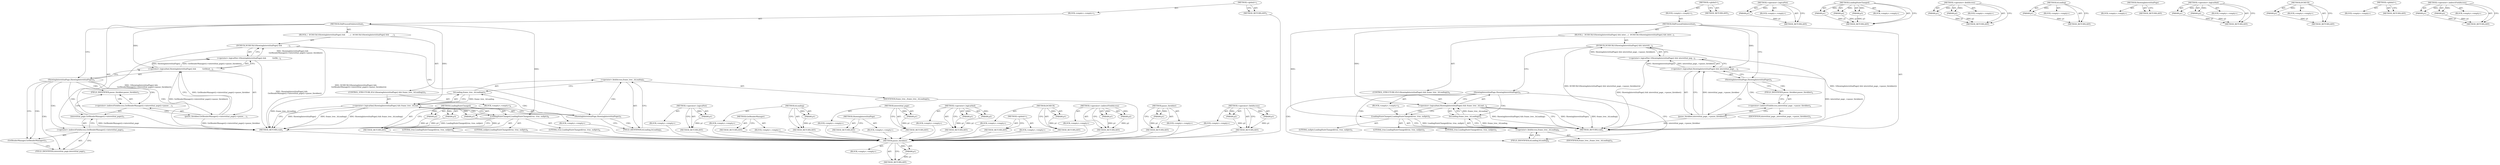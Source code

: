 digraph "&lt;operator&gt;.indirectFieldAccess" {
vulnerable_68 [label=<(METHOD,pause_throbber)>];
vulnerable_69 [label=<(PARAM,p1)>];
vulnerable_70 [label=<(BLOCK,&lt;empty&gt;,&lt;empty&gt;)>];
vulnerable_71 [label=<(METHOD_RETURN,ANY)>];
vulnerable_88 [label=<(METHOD,&lt;operator&gt;.fieldAccess)>];
vulnerable_89 [label=<(PARAM,p1)>];
vulnerable_90 [label=<(PARAM,p2)>];
vulnerable_91 [label=<(BLOCK,&lt;empty&gt;,&lt;empty&gt;)>];
vulnerable_92 [label=<(METHOD_RETURN,ANY)>];
vulnerable_6 [label=<(METHOD,&lt;global&gt;)<SUB>1</SUB>>];
vulnerable_7 [label=<(BLOCK,&lt;empty&gt;,&lt;empty&gt;)<SUB>1</SUB>>];
vulnerable_8 [label=<(METHOD,DidProceedOnInterstitial)<SUB>1</SUB>>];
vulnerable_9 [label=<(BLOCK,{
  DCHECK(!(ShowingInterstitialPage() &amp;&amp;
     ...,{
  DCHECK(!(ShowingInterstitialPage() &amp;&amp;
     ...)<SUB>1</SUB>>];
vulnerable_10 [label=<(DCHECK,DCHECK(!(ShowingInterstitialPage() &amp;&amp;
         ...)<SUB>2</SUB>>];
vulnerable_11 [label=<(&lt;operator&gt;.logicalNot,!(ShowingInterstitialPage() &amp;&amp;
           GetRe...)<SUB>2</SUB>>];
vulnerable_12 [label=<(&lt;operator&gt;.logicalAnd,ShowingInterstitialPage() &amp;&amp;
           GetRend...)<SUB>2</SUB>>];
vulnerable_13 [label=<(ShowingInterstitialPage,ShowingInterstitialPage())<SUB>2</SUB>>];
vulnerable_14 [label=<(pause_throbber,GetRenderManager()-&gt;interstitial_page()-&gt;pause_...)<SUB>3</SUB>>];
vulnerable_15 [label=<(&lt;operator&gt;.indirectFieldAccess,GetRenderManager()-&gt;interstitial_page()-&gt;pause_...)<SUB>3</SUB>>];
vulnerable_16 [label=<(interstitial_page,GetRenderManager()-&gt;interstitial_page())<SUB>3</SUB>>];
vulnerable_17 [label=<(&lt;operator&gt;.indirectFieldAccess,GetRenderManager()-&gt;interstitial_page)<SUB>3</SUB>>];
vulnerable_18 [label=<(GetRenderManager,GetRenderManager())<SUB>3</SUB>>];
vulnerable_19 [label=<(FIELD_IDENTIFIER,interstitial_page,interstitial_page)<SUB>3</SUB>>];
vulnerable_20 [label=<(FIELD_IDENTIFIER,pause_throbber,pause_throbber)<SUB>3</SUB>>];
vulnerable_21 [label=<(CONTROL_STRUCTURE,IF,if (ShowingInterstitialPage() &amp;&amp; frame_tree_.IsLoading()))<SUB>5</SUB>>];
vulnerable_22 [label=<(&lt;operator&gt;.logicalAnd,ShowingInterstitialPage() &amp;&amp; frame_tree_.IsLoad...)<SUB>5</SUB>>];
vulnerable_23 [label=<(ShowingInterstitialPage,ShowingInterstitialPage())<SUB>5</SUB>>];
vulnerable_24 [label=<(IsLoading,frame_tree_.IsLoading())<SUB>5</SUB>>];
vulnerable_25 [label=<(&lt;operator&gt;.fieldAccess,frame_tree_.IsLoading)<SUB>5</SUB>>];
vulnerable_26 [label=<(IDENTIFIER,frame_tree_,frame_tree_.IsLoading())<SUB>5</SUB>>];
vulnerable_27 [label=<(FIELD_IDENTIFIER,IsLoading,IsLoading)<SUB>5</SUB>>];
vulnerable_28 [label=<(BLOCK,&lt;empty&gt;,&lt;empty&gt;)<SUB>6</SUB>>];
vulnerable_29 [label=<(LoadingStateChanged,LoadingStateChanged(true, true, nullptr))<SUB>6</SUB>>];
vulnerable_30 [label=<(LITERAL,true,LoadingStateChanged(true, true, nullptr))<SUB>6</SUB>>];
vulnerable_31 [label=<(LITERAL,true,LoadingStateChanged(true, true, nullptr))<SUB>6</SUB>>];
vulnerable_32 [label=<(LITERAL,nullptr,LoadingStateChanged(true, true, nullptr))<SUB>6</SUB>>];
vulnerable_33 [label=<(METHOD_RETURN,void)<SUB>1</SUB>>];
vulnerable_35 [label=<(METHOD_RETURN,ANY)<SUB>1</SUB>>];
vulnerable_93 [label=<(METHOD,LoadingStateChanged)>];
vulnerable_94 [label=<(PARAM,p1)>];
vulnerable_95 [label=<(PARAM,p2)>];
vulnerable_96 [label=<(PARAM,p3)>];
vulnerable_97 [label=<(BLOCK,&lt;empty&gt;,&lt;empty&gt;)>];
vulnerable_98 [label=<(METHOD_RETURN,ANY)>];
vulnerable_56 [label=<(METHOD,&lt;operator&gt;.logicalNot)>];
vulnerable_57 [label=<(PARAM,p1)>];
vulnerable_58 [label=<(BLOCK,&lt;empty&gt;,&lt;empty&gt;)>];
vulnerable_59 [label=<(METHOD_RETURN,ANY)>];
vulnerable_84 [label=<(METHOD,IsLoading)>];
vulnerable_85 [label=<(PARAM,p1)>];
vulnerable_86 [label=<(BLOCK,&lt;empty&gt;,&lt;empty&gt;)>];
vulnerable_87 [label=<(METHOD_RETURN,ANY)>];
vulnerable_81 [label=<(METHOD,GetRenderManager)>];
vulnerable_82 [label=<(BLOCK,&lt;empty&gt;,&lt;empty&gt;)>];
vulnerable_83 [label=<(METHOD_RETURN,ANY)>];
vulnerable_77 [label=<(METHOD,interstitial_page)>];
vulnerable_78 [label=<(PARAM,p1)>];
vulnerable_79 [label=<(BLOCK,&lt;empty&gt;,&lt;empty&gt;)>];
vulnerable_80 [label=<(METHOD_RETURN,ANY)>];
vulnerable_65 [label=<(METHOD,ShowingInterstitialPage)>];
vulnerable_66 [label=<(BLOCK,&lt;empty&gt;,&lt;empty&gt;)>];
vulnerable_67 [label=<(METHOD_RETURN,ANY)>];
vulnerable_60 [label=<(METHOD,&lt;operator&gt;.logicalAnd)>];
vulnerable_61 [label=<(PARAM,p1)>];
vulnerable_62 [label=<(PARAM,p2)>];
vulnerable_63 [label=<(BLOCK,&lt;empty&gt;,&lt;empty&gt;)>];
vulnerable_64 [label=<(METHOD_RETURN,ANY)>];
vulnerable_52 [label=<(METHOD,DCHECK)>];
vulnerable_53 [label=<(PARAM,p1)>];
vulnerable_54 [label=<(BLOCK,&lt;empty&gt;,&lt;empty&gt;)>];
vulnerable_55 [label=<(METHOD_RETURN,ANY)>];
vulnerable_46 [label=<(METHOD,&lt;global&gt;)<SUB>1</SUB>>];
vulnerable_47 [label=<(BLOCK,&lt;empty&gt;,&lt;empty&gt;)>];
vulnerable_48 [label=<(METHOD_RETURN,ANY)>];
vulnerable_72 [label=<(METHOD,&lt;operator&gt;.indirectFieldAccess)>];
vulnerable_73 [label=<(PARAM,p1)>];
vulnerable_74 [label=<(PARAM,p2)>];
vulnerable_75 [label=<(BLOCK,&lt;empty&gt;,&lt;empty&gt;)>];
vulnerable_76 [label=<(METHOD_RETURN,ANY)>];
fixed_65 [label=<(METHOD,pause_throbber)>];
fixed_66 [label=<(PARAM,p1)>];
fixed_67 [label=<(BLOCK,&lt;empty&gt;,&lt;empty&gt;)>];
fixed_68 [label=<(METHOD_RETURN,ANY)>];
fixed_6 [label=<(METHOD,&lt;global&gt;)<SUB>1</SUB>>];
fixed_7 [label=<(BLOCK,&lt;empty&gt;,&lt;empty&gt;)<SUB>1</SUB>>];
fixed_8 [label=<(METHOD,DidProceedOnInterstitial)<SUB>1</SUB>>];
fixed_9 [label=<(BLOCK,{
  DCHECK(!(ShowingInterstitialPage() &amp;&amp; inter...,{
  DCHECK(!(ShowingInterstitialPage() &amp;&amp; inter...)<SUB>1</SUB>>];
fixed_10 [label=<(DCHECK,DCHECK(!(ShowingInterstitialPage() &amp;&amp; interstit...)<SUB>2</SUB>>];
fixed_11 [label=<(&lt;operator&gt;.logicalNot,!(ShowingInterstitialPage() &amp;&amp; interstitial_pag...)<SUB>2</SUB>>];
fixed_12 [label=<(&lt;operator&gt;.logicalAnd,ShowingInterstitialPage() &amp;&amp; interstitial_page_...)<SUB>2</SUB>>];
fixed_13 [label=<(ShowingInterstitialPage,ShowingInterstitialPage())<SUB>2</SUB>>];
fixed_14 [label=<(pause_throbber,interstitial_page_-&gt;pause_throbber())<SUB>2</SUB>>];
fixed_15 [label=<(&lt;operator&gt;.indirectFieldAccess,interstitial_page_-&gt;pause_throbber)<SUB>2</SUB>>];
fixed_16 [label=<(IDENTIFIER,interstitial_page_,interstitial_page_-&gt;pause_throbber())<SUB>2</SUB>>];
fixed_17 [label=<(FIELD_IDENTIFIER,pause_throbber,pause_throbber)<SUB>2</SUB>>];
fixed_18 [label=<(CONTROL_STRUCTURE,IF,if (ShowingInterstitialPage() &amp;&amp; frame_tree_.IsLoading()))<SUB>4</SUB>>];
fixed_19 [label=<(&lt;operator&gt;.logicalAnd,ShowingInterstitialPage() &amp;&amp; frame_tree_.IsLoad...)<SUB>4</SUB>>];
fixed_20 [label=<(ShowingInterstitialPage,ShowingInterstitialPage())<SUB>4</SUB>>];
fixed_21 [label=<(IsLoading,frame_tree_.IsLoading())<SUB>4</SUB>>];
fixed_22 [label=<(&lt;operator&gt;.fieldAccess,frame_tree_.IsLoading)<SUB>4</SUB>>];
fixed_23 [label=<(IDENTIFIER,frame_tree_,frame_tree_.IsLoading())<SUB>4</SUB>>];
fixed_24 [label=<(FIELD_IDENTIFIER,IsLoading,IsLoading)<SUB>4</SUB>>];
fixed_25 [label=<(BLOCK,&lt;empty&gt;,&lt;empty&gt;)<SUB>5</SUB>>];
fixed_26 [label=<(LoadingStateChanged,LoadingStateChanged(true, true, nullptr))<SUB>5</SUB>>];
fixed_27 [label=<(LITERAL,true,LoadingStateChanged(true, true, nullptr))<SUB>5</SUB>>];
fixed_28 [label=<(LITERAL,true,LoadingStateChanged(true, true, nullptr))<SUB>5</SUB>>];
fixed_29 [label=<(LITERAL,nullptr,LoadingStateChanged(true, true, nullptr))<SUB>5</SUB>>];
fixed_30 [label=<(METHOD_RETURN,void)<SUB>1</SUB>>];
fixed_32 [label=<(METHOD_RETURN,ANY)<SUB>1</SUB>>];
fixed_53 [label=<(METHOD,&lt;operator&gt;.logicalNot)>];
fixed_54 [label=<(PARAM,p1)>];
fixed_55 [label=<(BLOCK,&lt;empty&gt;,&lt;empty&gt;)>];
fixed_56 [label=<(METHOD_RETURN,ANY)>];
fixed_83 [label=<(METHOD,LoadingStateChanged)>];
fixed_84 [label=<(PARAM,p1)>];
fixed_85 [label=<(PARAM,p2)>];
fixed_86 [label=<(PARAM,p3)>];
fixed_87 [label=<(BLOCK,&lt;empty&gt;,&lt;empty&gt;)>];
fixed_88 [label=<(METHOD_RETURN,ANY)>];
fixed_78 [label=<(METHOD,&lt;operator&gt;.fieldAccess)>];
fixed_79 [label=<(PARAM,p1)>];
fixed_80 [label=<(PARAM,p2)>];
fixed_81 [label=<(BLOCK,&lt;empty&gt;,&lt;empty&gt;)>];
fixed_82 [label=<(METHOD_RETURN,ANY)>];
fixed_74 [label=<(METHOD,IsLoading)>];
fixed_75 [label=<(PARAM,p1)>];
fixed_76 [label=<(BLOCK,&lt;empty&gt;,&lt;empty&gt;)>];
fixed_77 [label=<(METHOD_RETURN,ANY)>];
fixed_62 [label=<(METHOD,ShowingInterstitialPage)>];
fixed_63 [label=<(BLOCK,&lt;empty&gt;,&lt;empty&gt;)>];
fixed_64 [label=<(METHOD_RETURN,ANY)>];
fixed_57 [label=<(METHOD,&lt;operator&gt;.logicalAnd)>];
fixed_58 [label=<(PARAM,p1)>];
fixed_59 [label=<(PARAM,p2)>];
fixed_60 [label=<(BLOCK,&lt;empty&gt;,&lt;empty&gt;)>];
fixed_61 [label=<(METHOD_RETURN,ANY)>];
fixed_49 [label=<(METHOD,DCHECK)>];
fixed_50 [label=<(PARAM,p1)>];
fixed_51 [label=<(BLOCK,&lt;empty&gt;,&lt;empty&gt;)>];
fixed_52 [label=<(METHOD_RETURN,ANY)>];
fixed_43 [label=<(METHOD,&lt;global&gt;)<SUB>1</SUB>>];
fixed_44 [label=<(BLOCK,&lt;empty&gt;,&lt;empty&gt;)>];
fixed_45 [label=<(METHOD_RETURN,ANY)>];
fixed_69 [label=<(METHOD,&lt;operator&gt;.indirectFieldAccess)>];
fixed_70 [label=<(PARAM,p1)>];
fixed_71 [label=<(PARAM,p2)>];
fixed_72 [label=<(BLOCK,&lt;empty&gt;,&lt;empty&gt;)>];
fixed_73 [label=<(METHOD_RETURN,ANY)>];
vulnerable_68 -> vulnerable_69  [key=0, label="AST: "];
vulnerable_68 -> vulnerable_69  [key=1, label="DDG: "];
vulnerable_68 -> vulnerable_70  [key=0, label="AST: "];
vulnerable_68 -> vulnerable_71  [key=0, label="AST: "];
vulnerable_68 -> vulnerable_71  [key=1, label="CFG: "];
vulnerable_69 -> vulnerable_71  [key=0, label="DDG: p1"];
vulnerable_70 -> fixed_65  [key=0];
vulnerable_71 -> fixed_65  [key=0];
vulnerable_88 -> vulnerable_89  [key=0, label="AST: "];
vulnerable_88 -> vulnerable_89  [key=1, label="DDG: "];
vulnerable_88 -> vulnerable_91  [key=0, label="AST: "];
vulnerable_88 -> vulnerable_90  [key=0, label="AST: "];
vulnerable_88 -> vulnerable_90  [key=1, label="DDG: "];
vulnerable_88 -> vulnerable_92  [key=0, label="AST: "];
vulnerable_88 -> vulnerable_92  [key=1, label="CFG: "];
vulnerable_89 -> vulnerable_92  [key=0, label="DDG: p1"];
vulnerable_90 -> vulnerable_92  [key=0, label="DDG: p2"];
vulnerable_91 -> fixed_65  [key=0];
vulnerable_92 -> fixed_65  [key=0];
vulnerable_6 -> vulnerable_7  [key=0, label="AST: "];
vulnerable_6 -> vulnerable_35  [key=0, label="AST: "];
vulnerable_6 -> vulnerable_35  [key=1, label="CFG: "];
vulnerable_7 -> vulnerable_8  [key=0, label="AST: "];
vulnerable_8 -> vulnerable_9  [key=0, label="AST: "];
vulnerable_8 -> vulnerable_33  [key=0, label="AST: "];
vulnerable_8 -> vulnerable_13  [key=0, label="CFG: "];
vulnerable_8 -> vulnerable_22  [key=0, label="DDG: "];
vulnerable_8 -> vulnerable_12  [key=0, label="DDG: "];
vulnerable_8 -> vulnerable_29  [key=0, label="DDG: "];
vulnerable_9 -> vulnerable_10  [key=0, label="AST: "];
vulnerable_9 -> vulnerable_21  [key=0, label="AST: "];
vulnerable_10 -> vulnerable_11  [key=0, label="AST: "];
vulnerable_10 -> vulnerable_23  [key=0, label="CFG: "];
vulnerable_10 -> vulnerable_33  [key=0, label="DDG: !(ShowingInterstitialPage() &amp;&amp;
           GetRenderManager()-&gt;interstitial_page()-&gt;pause_throbber())"];
vulnerable_10 -> vulnerable_33  [key=1, label="DDG: DCHECK(!(ShowingInterstitialPage() &amp;&amp;
           GetRenderManager()-&gt;interstitial_page()-&gt;pause_throbber()))"];
vulnerable_11 -> vulnerable_12  [key=0, label="AST: "];
vulnerable_11 -> vulnerable_10  [key=0, label="CFG: "];
vulnerable_11 -> vulnerable_10  [key=1, label="DDG: ShowingInterstitialPage() &amp;&amp;
           GetRenderManager()-&gt;interstitial_page()-&gt;pause_throbber()"];
vulnerable_11 -> vulnerable_33  [key=0, label="DDG: ShowingInterstitialPage() &amp;&amp;
           GetRenderManager()-&gt;interstitial_page()-&gt;pause_throbber()"];
vulnerable_12 -> vulnerable_13  [key=0, label="AST: "];
vulnerable_12 -> vulnerable_14  [key=0, label="AST: "];
vulnerable_12 -> vulnerable_11  [key=0, label="CFG: "];
vulnerable_12 -> vulnerable_11  [key=1, label="DDG: ShowingInterstitialPage()"];
vulnerable_12 -> vulnerable_11  [key=2, label="DDG: GetRenderManager()-&gt;interstitial_page()-&gt;pause_throbber()"];
vulnerable_12 -> vulnerable_33  [key=0, label="DDG: GetRenderManager()-&gt;interstitial_page()-&gt;pause_throbber()"];
vulnerable_13 -> vulnerable_18  [key=0, label="CFG: "];
vulnerable_13 -> vulnerable_18  [key=1, label="CDG: "];
vulnerable_13 -> vulnerable_12  [key=0, label="CFG: "];
vulnerable_13 -> vulnerable_16  [key=0, label="CDG: "];
vulnerable_13 -> vulnerable_17  [key=0, label="CDG: "];
vulnerable_13 -> vulnerable_15  [key=0, label="CDG: "];
vulnerable_13 -> vulnerable_14  [key=0, label="CDG: "];
vulnerable_13 -> vulnerable_19  [key=0, label="CDG: "];
vulnerable_13 -> vulnerable_20  [key=0, label="CDG: "];
vulnerable_14 -> vulnerable_15  [key=0, label="AST: "];
vulnerable_14 -> vulnerable_12  [key=0, label="CFG: "];
vulnerable_14 -> vulnerable_12  [key=1, label="DDG: GetRenderManager()-&gt;interstitial_page()-&gt;pause_throbber"];
vulnerable_14 -> vulnerable_33  [key=0, label="DDG: GetRenderManager()-&gt;interstitial_page()-&gt;pause_throbber"];
vulnerable_15 -> vulnerable_16  [key=0, label="AST: "];
vulnerable_15 -> vulnerable_20  [key=0, label="AST: "];
vulnerable_15 -> vulnerable_14  [key=0, label="CFG: "];
vulnerable_16 -> vulnerable_17  [key=0, label="AST: "];
vulnerable_16 -> vulnerable_20  [key=0, label="CFG: "];
vulnerable_16 -> vulnerable_33  [key=0, label="DDG: GetRenderManager()-&gt;interstitial_page"];
vulnerable_17 -> vulnerable_18  [key=0, label="AST: "];
vulnerable_17 -> vulnerable_19  [key=0, label="AST: "];
vulnerable_17 -> vulnerable_16  [key=0, label="CFG: "];
vulnerable_18 -> vulnerable_19  [key=0, label="CFG: "];
vulnerable_19 -> vulnerable_17  [key=0, label="CFG: "];
vulnerable_20 -> vulnerable_15  [key=0, label="CFG: "];
vulnerable_21 -> vulnerable_22  [key=0, label="AST: "];
vulnerable_21 -> vulnerable_28  [key=0, label="AST: "];
vulnerable_22 -> vulnerable_23  [key=0, label="AST: "];
vulnerable_22 -> vulnerable_24  [key=0, label="AST: "];
vulnerable_22 -> vulnerable_33  [key=0, label="CFG: "];
vulnerable_22 -> vulnerable_33  [key=1, label="DDG: ShowingInterstitialPage()"];
vulnerable_22 -> vulnerable_33  [key=2, label="DDG: frame_tree_.IsLoading()"];
vulnerable_22 -> vulnerable_33  [key=3, label="DDG: ShowingInterstitialPage() &amp;&amp; frame_tree_.IsLoading()"];
vulnerable_22 -> vulnerable_29  [key=0, label="CFG: "];
vulnerable_22 -> vulnerable_29  [key=1, label="CDG: "];
vulnerable_23 -> vulnerable_22  [key=0, label="CFG: "];
vulnerable_23 -> vulnerable_27  [key=0, label="CFG: "];
vulnerable_23 -> vulnerable_27  [key=1, label="CDG: "];
vulnerable_23 -> vulnerable_24  [key=0, label="CDG: "];
vulnerable_23 -> vulnerable_25  [key=0, label="CDG: "];
vulnerable_24 -> vulnerable_25  [key=0, label="AST: "];
vulnerable_24 -> vulnerable_22  [key=0, label="CFG: "];
vulnerable_24 -> vulnerable_22  [key=1, label="DDG: frame_tree_.IsLoading"];
vulnerable_24 -> vulnerable_33  [key=0, label="DDG: frame_tree_.IsLoading"];
vulnerable_25 -> vulnerable_26  [key=0, label="AST: "];
vulnerable_25 -> vulnerable_27  [key=0, label="AST: "];
vulnerable_25 -> vulnerable_24  [key=0, label="CFG: "];
vulnerable_26 -> fixed_65  [key=0];
vulnerable_27 -> vulnerable_25  [key=0, label="CFG: "];
vulnerable_28 -> vulnerable_29  [key=0, label="AST: "];
vulnerable_29 -> vulnerable_30  [key=0, label="AST: "];
vulnerable_29 -> vulnerable_31  [key=0, label="AST: "];
vulnerable_29 -> vulnerable_32  [key=0, label="AST: "];
vulnerable_29 -> vulnerable_33  [key=0, label="CFG: "];
vulnerable_29 -> vulnerable_33  [key=1, label="DDG: LoadingStateChanged(true, true, nullptr)"];
vulnerable_30 -> fixed_65  [key=0];
vulnerable_31 -> fixed_65  [key=0];
vulnerable_32 -> fixed_65  [key=0];
vulnerable_33 -> fixed_65  [key=0];
vulnerable_35 -> fixed_65  [key=0];
vulnerable_93 -> vulnerable_94  [key=0, label="AST: "];
vulnerable_93 -> vulnerable_94  [key=1, label="DDG: "];
vulnerable_93 -> vulnerable_97  [key=0, label="AST: "];
vulnerable_93 -> vulnerable_95  [key=0, label="AST: "];
vulnerable_93 -> vulnerable_95  [key=1, label="DDG: "];
vulnerable_93 -> vulnerable_98  [key=0, label="AST: "];
vulnerable_93 -> vulnerable_98  [key=1, label="CFG: "];
vulnerable_93 -> vulnerable_96  [key=0, label="AST: "];
vulnerable_93 -> vulnerable_96  [key=1, label="DDG: "];
vulnerable_94 -> vulnerable_98  [key=0, label="DDG: p1"];
vulnerable_95 -> vulnerable_98  [key=0, label="DDG: p2"];
vulnerable_96 -> vulnerable_98  [key=0, label="DDG: p3"];
vulnerable_97 -> fixed_65  [key=0];
vulnerable_98 -> fixed_65  [key=0];
vulnerable_56 -> vulnerable_57  [key=0, label="AST: "];
vulnerable_56 -> vulnerable_57  [key=1, label="DDG: "];
vulnerable_56 -> vulnerable_58  [key=0, label="AST: "];
vulnerable_56 -> vulnerable_59  [key=0, label="AST: "];
vulnerable_56 -> vulnerable_59  [key=1, label="CFG: "];
vulnerable_57 -> vulnerable_59  [key=0, label="DDG: p1"];
vulnerable_58 -> fixed_65  [key=0];
vulnerable_59 -> fixed_65  [key=0];
vulnerable_84 -> vulnerable_85  [key=0, label="AST: "];
vulnerable_84 -> vulnerable_85  [key=1, label="DDG: "];
vulnerable_84 -> vulnerable_86  [key=0, label="AST: "];
vulnerable_84 -> vulnerable_87  [key=0, label="AST: "];
vulnerable_84 -> vulnerable_87  [key=1, label="CFG: "];
vulnerable_85 -> vulnerable_87  [key=0, label="DDG: p1"];
vulnerable_86 -> fixed_65  [key=0];
vulnerable_87 -> fixed_65  [key=0];
vulnerable_81 -> vulnerable_82  [key=0, label="AST: "];
vulnerable_81 -> vulnerable_83  [key=0, label="AST: "];
vulnerable_81 -> vulnerable_83  [key=1, label="CFG: "];
vulnerable_82 -> fixed_65  [key=0];
vulnerable_83 -> fixed_65  [key=0];
vulnerable_77 -> vulnerable_78  [key=0, label="AST: "];
vulnerable_77 -> vulnerable_78  [key=1, label="DDG: "];
vulnerable_77 -> vulnerable_79  [key=0, label="AST: "];
vulnerable_77 -> vulnerable_80  [key=0, label="AST: "];
vulnerable_77 -> vulnerable_80  [key=1, label="CFG: "];
vulnerable_78 -> vulnerable_80  [key=0, label="DDG: p1"];
vulnerable_79 -> fixed_65  [key=0];
vulnerable_80 -> fixed_65  [key=0];
vulnerable_65 -> vulnerable_66  [key=0, label="AST: "];
vulnerable_65 -> vulnerable_67  [key=0, label="AST: "];
vulnerable_65 -> vulnerable_67  [key=1, label="CFG: "];
vulnerable_66 -> fixed_65  [key=0];
vulnerable_67 -> fixed_65  [key=0];
vulnerable_60 -> vulnerable_61  [key=0, label="AST: "];
vulnerable_60 -> vulnerable_61  [key=1, label="DDG: "];
vulnerable_60 -> vulnerable_63  [key=0, label="AST: "];
vulnerable_60 -> vulnerable_62  [key=0, label="AST: "];
vulnerable_60 -> vulnerable_62  [key=1, label="DDG: "];
vulnerable_60 -> vulnerable_64  [key=0, label="AST: "];
vulnerable_60 -> vulnerable_64  [key=1, label="CFG: "];
vulnerable_61 -> vulnerable_64  [key=0, label="DDG: p1"];
vulnerable_62 -> vulnerable_64  [key=0, label="DDG: p2"];
vulnerable_63 -> fixed_65  [key=0];
vulnerable_64 -> fixed_65  [key=0];
vulnerable_52 -> vulnerable_53  [key=0, label="AST: "];
vulnerable_52 -> vulnerable_53  [key=1, label="DDG: "];
vulnerable_52 -> vulnerable_54  [key=0, label="AST: "];
vulnerable_52 -> vulnerable_55  [key=0, label="AST: "];
vulnerable_52 -> vulnerable_55  [key=1, label="CFG: "];
vulnerable_53 -> vulnerable_55  [key=0, label="DDG: p1"];
vulnerable_54 -> fixed_65  [key=0];
vulnerable_55 -> fixed_65  [key=0];
vulnerable_46 -> vulnerable_47  [key=0, label="AST: "];
vulnerable_46 -> vulnerable_48  [key=0, label="AST: "];
vulnerable_46 -> vulnerable_48  [key=1, label="CFG: "];
vulnerable_47 -> fixed_65  [key=0];
vulnerable_48 -> fixed_65  [key=0];
vulnerable_72 -> vulnerable_73  [key=0, label="AST: "];
vulnerable_72 -> vulnerable_73  [key=1, label="DDG: "];
vulnerable_72 -> vulnerable_75  [key=0, label="AST: "];
vulnerable_72 -> vulnerable_74  [key=0, label="AST: "];
vulnerable_72 -> vulnerable_74  [key=1, label="DDG: "];
vulnerable_72 -> vulnerable_76  [key=0, label="AST: "];
vulnerable_72 -> vulnerable_76  [key=1, label="CFG: "];
vulnerable_73 -> vulnerable_76  [key=0, label="DDG: p1"];
vulnerable_74 -> vulnerable_76  [key=0, label="DDG: p2"];
vulnerable_75 -> fixed_65  [key=0];
vulnerable_76 -> fixed_65  [key=0];
fixed_65 -> fixed_66  [key=0, label="AST: "];
fixed_65 -> fixed_66  [key=1, label="DDG: "];
fixed_65 -> fixed_67  [key=0, label="AST: "];
fixed_65 -> fixed_68  [key=0, label="AST: "];
fixed_65 -> fixed_68  [key=1, label="CFG: "];
fixed_66 -> fixed_68  [key=0, label="DDG: p1"];
fixed_6 -> fixed_7  [key=0, label="AST: "];
fixed_6 -> fixed_32  [key=0, label="AST: "];
fixed_6 -> fixed_32  [key=1, label="CFG: "];
fixed_7 -> fixed_8  [key=0, label="AST: "];
fixed_8 -> fixed_9  [key=0, label="AST: "];
fixed_8 -> fixed_30  [key=0, label="AST: "];
fixed_8 -> fixed_13  [key=0, label="CFG: "];
fixed_8 -> fixed_19  [key=0, label="DDG: "];
fixed_8 -> fixed_12  [key=0, label="DDG: "];
fixed_8 -> fixed_26  [key=0, label="DDG: "];
fixed_9 -> fixed_10  [key=0, label="AST: "];
fixed_9 -> fixed_18  [key=0, label="AST: "];
fixed_10 -> fixed_11  [key=0, label="AST: "];
fixed_10 -> fixed_20  [key=0, label="CFG: "];
fixed_10 -> fixed_30  [key=0, label="DDG: !(ShowingInterstitialPage() &amp;&amp; interstitial_page_-&gt;pause_throbber())"];
fixed_10 -> fixed_30  [key=1, label="DDG: DCHECK(!(ShowingInterstitialPage() &amp;&amp; interstitial_page_-&gt;pause_throbber()))"];
fixed_11 -> fixed_12  [key=0, label="AST: "];
fixed_11 -> fixed_10  [key=0, label="CFG: "];
fixed_11 -> fixed_10  [key=1, label="DDG: ShowingInterstitialPage() &amp;&amp; interstitial_page_-&gt;pause_throbber()"];
fixed_11 -> fixed_30  [key=0, label="DDG: ShowingInterstitialPage() &amp;&amp; interstitial_page_-&gt;pause_throbber()"];
fixed_12 -> fixed_13  [key=0, label="AST: "];
fixed_12 -> fixed_14  [key=0, label="AST: "];
fixed_12 -> fixed_11  [key=0, label="CFG: "];
fixed_12 -> fixed_11  [key=1, label="DDG: ShowingInterstitialPage()"];
fixed_12 -> fixed_11  [key=2, label="DDG: interstitial_page_-&gt;pause_throbber()"];
fixed_12 -> fixed_30  [key=0, label="DDG: interstitial_page_-&gt;pause_throbber()"];
fixed_13 -> fixed_12  [key=0, label="CFG: "];
fixed_13 -> fixed_17  [key=0, label="CFG: "];
fixed_13 -> fixed_17  [key=1, label="CDG: "];
fixed_13 -> fixed_15  [key=0, label="CDG: "];
fixed_13 -> fixed_14  [key=0, label="CDG: "];
fixed_14 -> fixed_15  [key=0, label="AST: "];
fixed_14 -> fixed_12  [key=0, label="CFG: "];
fixed_14 -> fixed_12  [key=1, label="DDG: interstitial_page_-&gt;pause_throbber"];
fixed_14 -> fixed_30  [key=0, label="DDG: interstitial_page_-&gt;pause_throbber"];
fixed_15 -> fixed_16  [key=0, label="AST: "];
fixed_15 -> fixed_17  [key=0, label="AST: "];
fixed_15 -> fixed_14  [key=0, label="CFG: "];
fixed_17 -> fixed_15  [key=0, label="CFG: "];
fixed_18 -> fixed_19  [key=0, label="AST: "];
fixed_18 -> fixed_25  [key=0, label="AST: "];
fixed_19 -> fixed_20  [key=0, label="AST: "];
fixed_19 -> fixed_21  [key=0, label="AST: "];
fixed_19 -> fixed_30  [key=0, label="CFG: "];
fixed_19 -> fixed_30  [key=1, label="DDG: ShowingInterstitialPage()"];
fixed_19 -> fixed_30  [key=2, label="DDG: frame_tree_.IsLoading()"];
fixed_19 -> fixed_30  [key=3, label="DDG: ShowingInterstitialPage() &amp;&amp; frame_tree_.IsLoading()"];
fixed_19 -> fixed_26  [key=0, label="CFG: "];
fixed_19 -> fixed_26  [key=1, label="CDG: "];
fixed_20 -> fixed_19  [key=0, label="CFG: "];
fixed_20 -> fixed_24  [key=0, label="CFG: "];
fixed_20 -> fixed_24  [key=1, label="CDG: "];
fixed_20 -> fixed_21  [key=0, label="CDG: "];
fixed_20 -> fixed_22  [key=0, label="CDG: "];
fixed_21 -> fixed_22  [key=0, label="AST: "];
fixed_21 -> fixed_19  [key=0, label="CFG: "];
fixed_21 -> fixed_19  [key=1, label="DDG: frame_tree_.IsLoading"];
fixed_21 -> fixed_30  [key=0, label="DDG: frame_tree_.IsLoading"];
fixed_22 -> fixed_23  [key=0, label="AST: "];
fixed_22 -> fixed_24  [key=0, label="AST: "];
fixed_22 -> fixed_21  [key=0, label="CFG: "];
fixed_24 -> fixed_22  [key=0, label="CFG: "];
fixed_25 -> fixed_26  [key=0, label="AST: "];
fixed_26 -> fixed_27  [key=0, label="AST: "];
fixed_26 -> fixed_28  [key=0, label="AST: "];
fixed_26 -> fixed_29  [key=0, label="AST: "];
fixed_26 -> fixed_30  [key=0, label="CFG: "];
fixed_26 -> fixed_30  [key=1, label="DDG: LoadingStateChanged(true, true, nullptr)"];
fixed_53 -> fixed_54  [key=0, label="AST: "];
fixed_53 -> fixed_54  [key=1, label="DDG: "];
fixed_53 -> fixed_55  [key=0, label="AST: "];
fixed_53 -> fixed_56  [key=0, label="AST: "];
fixed_53 -> fixed_56  [key=1, label="CFG: "];
fixed_54 -> fixed_56  [key=0, label="DDG: p1"];
fixed_83 -> fixed_84  [key=0, label="AST: "];
fixed_83 -> fixed_84  [key=1, label="DDG: "];
fixed_83 -> fixed_87  [key=0, label="AST: "];
fixed_83 -> fixed_85  [key=0, label="AST: "];
fixed_83 -> fixed_85  [key=1, label="DDG: "];
fixed_83 -> fixed_88  [key=0, label="AST: "];
fixed_83 -> fixed_88  [key=1, label="CFG: "];
fixed_83 -> fixed_86  [key=0, label="AST: "];
fixed_83 -> fixed_86  [key=1, label="DDG: "];
fixed_84 -> fixed_88  [key=0, label="DDG: p1"];
fixed_85 -> fixed_88  [key=0, label="DDG: p2"];
fixed_86 -> fixed_88  [key=0, label="DDG: p3"];
fixed_78 -> fixed_79  [key=0, label="AST: "];
fixed_78 -> fixed_79  [key=1, label="DDG: "];
fixed_78 -> fixed_81  [key=0, label="AST: "];
fixed_78 -> fixed_80  [key=0, label="AST: "];
fixed_78 -> fixed_80  [key=1, label="DDG: "];
fixed_78 -> fixed_82  [key=0, label="AST: "];
fixed_78 -> fixed_82  [key=1, label="CFG: "];
fixed_79 -> fixed_82  [key=0, label="DDG: p1"];
fixed_80 -> fixed_82  [key=0, label="DDG: p2"];
fixed_74 -> fixed_75  [key=0, label="AST: "];
fixed_74 -> fixed_75  [key=1, label="DDG: "];
fixed_74 -> fixed_76  [key=0, label="AST: "];
fixed_74 -> fixed_77  [key=0, label="AST: "];
fixed_74 -> fixed_77  [key=1, label="CFG: "];
fixed_75 -> fixed_77  [key=0, label="DDG: p1"];
fixed_62 -> fixed_63  [key=0, label="AST: "];
fixed_62 -> fixed_64  [key=0, label="AST: "];
fixed_62 -> fixed_64  [key=1, label="CFG: "];
fixed_57 -> fixed_58  [key=0, label="AST: "];
fixed_57 -> fixed_58  [key=1, label="DDG: "];
fixed_57 -> fixed_60  [key=0, label="AST: "];
fixed_57 -> fixed_59  [key=0, label="AST: "];
fixed_57 -> fixed_59  [key=1, label="DDG: "];
fixed_57 -> fixed_61  [key=0, label="AST: "];
fixed_57 -> fixed_61  [key=1, label="CFG: "];
fixed_58 -> fixed_61  [key=0, label="DDG: p1"];
fixed_59 -> fixed_61  [key=0, label="DDG: p2"];
fixed_49 -> fixed_50  [key=0, label="AST: "];
fixed_49 -> fixed_50  [key=1, label="DDG: "];
fixed_49 -> fixed_51  [key=0, label="AST: "];
fixed_49 -> fixed_52  [key=0, label="AST: "];
fixed_49 -> fixed_52  [key=1, label="CFG: "];
fixed_50 -> fixed_52  [key=0, label="DDG: p1"];
fixed_43 -> fixed_44  [key=0, label="AST: "];
fixed_43 -> fixed_45  [key=0, label="AST: "];
fixed_43 -> fixed_45  [key=1, label="CFG: "];
fixed_69 -> fixed_70  [key=0, label="AST: "];
fixed_69 -> fixed_70  [key=1, label="DDG: "];
fixed_69 -> fixed_72  [key=0, label="AST: "];
fixed_69 -> fixed_71  [key=0, label="AST: "];
fixed_69 -> fixed_71  [key=1, label="DDG: "];
fixed_69 -> fixed_73  [key=0, label="AST: "];
fixed_69 -> fixed_73  [key=1, label="CFG: "];
fixed_70 -> fixed_73  [key=0, label="DDG: p1"];
fixed_71 -> fixed_73  [key=0, label="DDG: p2"];
}
